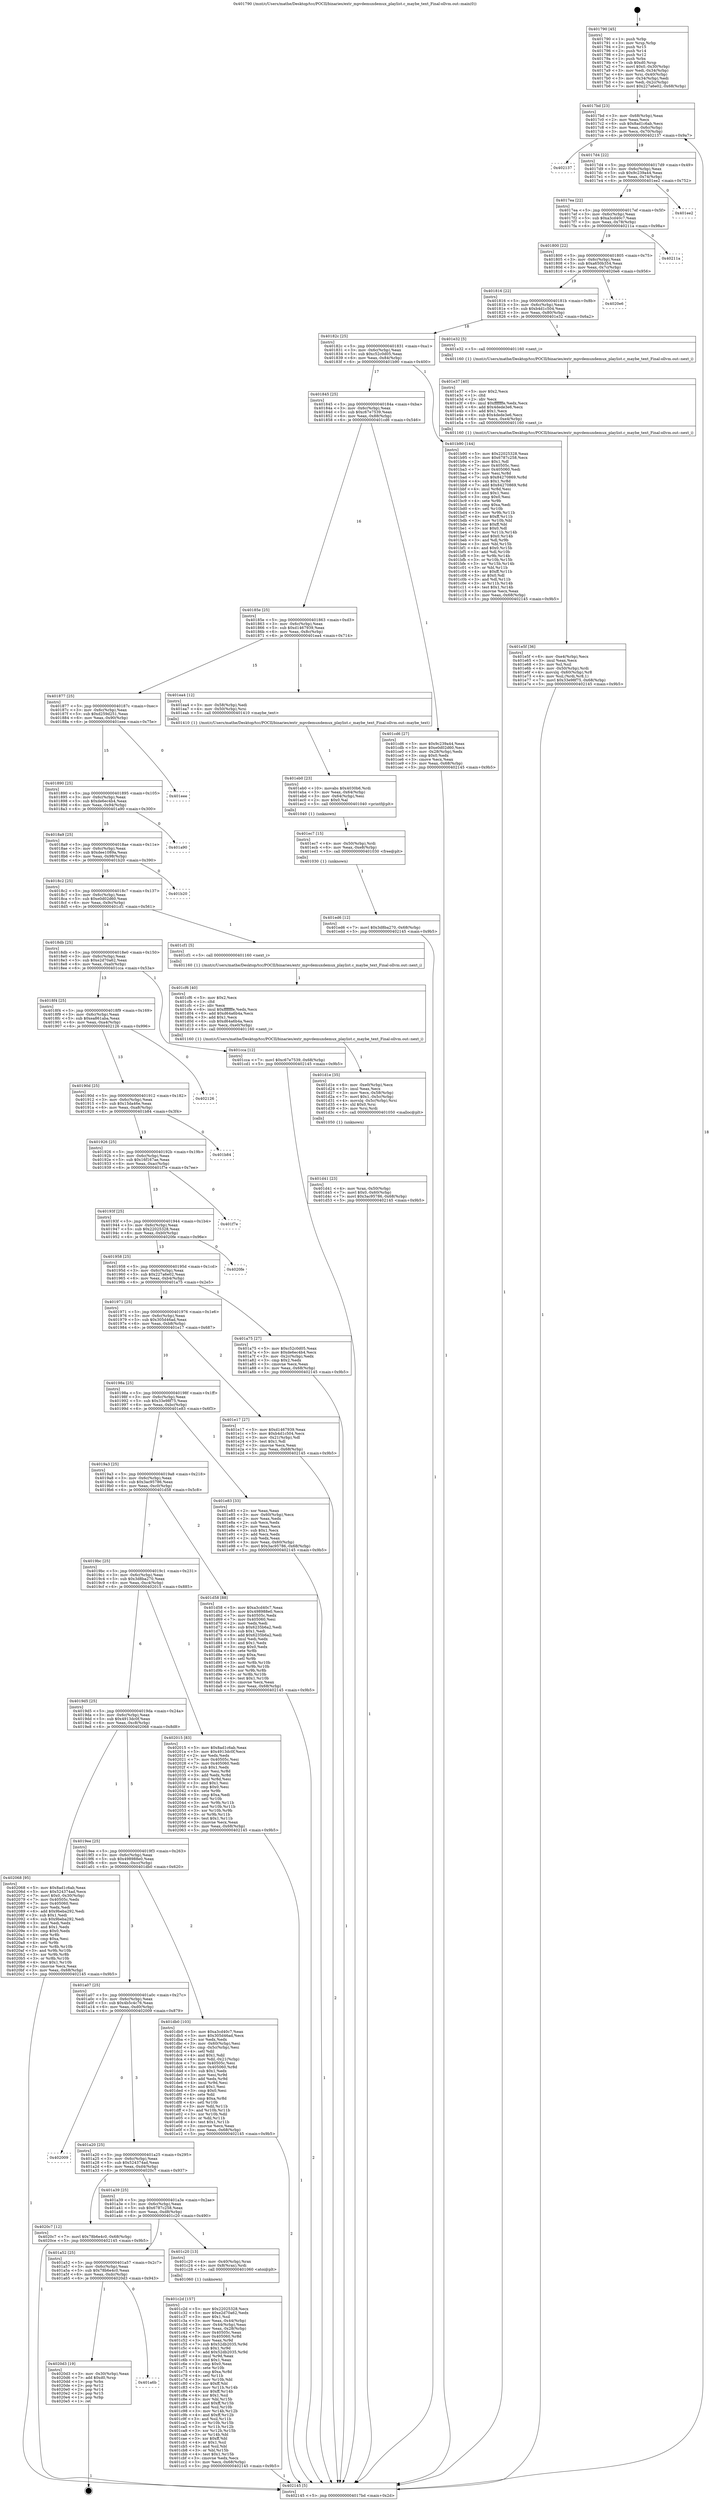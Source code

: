digraph "0x401790" {
  label = "0x401790 (/mnt/c/Users/mathe/Desktop/tcc/POCII/binaries/extr_mpvdemuxdemux_playlist.c_maybe_text_Final-ollvm.out::main(0))"
  labelloc = "t"
  node[shape=record]

  Entry [label="",width=0.3,height=0.3,shape=circle,fillcolor=black,style=filled]
  "0x4017bd" [label="{
     0x4017bd [23]\l
     | [instrs]\l
     &nbsp;&nbsp;0x4017bd \<+3\>: mov -0x68(%rbp),%eax\l
     &nbsp;&nbsp;0x4017c0 \<+2\>: mov %eax,%ecx\l
     &nbsp;&nbsp;0x4017c2 \<+6\>: sub $0x8ad1c6ab,%ecx\l
     &nbsp;&nbsp;0x4017c8 \<+3\>: mov %eax,-0x6c(%rbp)\l
     &nbsp;&nbsp;0x4017cb \<+3\>: mov %ecx,-0x70(%rbp)\l
     &nbsp;&nbsp;0x4017ce \<+6\>: je 0000000000402137 \<main+0x9a7\>\l
  }"]
  "0x402137" [label="{
     0x402137\l
  }", style=dashed]
  "0x4017d4" [label="{
     0x4017d4 [22]\l
     | [instrs]\l
     &nbsp;&nbsp;0x4017d4 \<+5\>: jmp 00000000004017d9 \<main+0x49\>\l
     &nbsp;&nbsp;0x4017d9 \<+3\>: mov -0x6c(%rbp),%eax\l
     &nbsp;&nbsp;0x4017dc \<+5\>: sub $0x9c239a44,%eax\l
     &nbsp;&nbsp;0x4017e1 \<+3\>: mov %eax,-0x74(%rbp)\l
     &nbsp;&nbsp;0x4017e4 \<+6\>: je 0000000000401ee2 \<main+0x752\>\l
  }"]
  Exit [label="",width=0.3,height=0.3,shape=circle,fillcolor=black,style=filled,peripheries=2]
  "0x401ee2" [label="{
     0x401ee2\l
  }", style=dashed]
  "0x4017ea" [label="{
     0x4017ea [22]\l
     | [instrs]\l
     &nbsp;&nbsp;0x4017ea \<+5\>: jmp 00000000004017ef \<main+0x5f\>\l
     &nbsp;&nbsp;0x4017ef \<+3\>: mov -0x6c(%rbp),%eax\l
     &nbsp;&nbsp;0x4017f2 \<+5\>: sub $0xa3cd40c7,%eax\l
     &nbsp;&nbsp;0x4017f7 \<+3\>: mov %eax,-0x78(%rbp)\l
     &nbsp;&nbsp;0x4017fa \<+6\>: je 000000000040211a \<main+0x98a\>\l
  }"]
  "0x401a6b" [label="{
     0x401a6b\l
  }", style=dashed]
  "0x40211a" [label="{
     0x40211a\l
  }", style=dashed]
  "0x401800" [label="{
     0x401800 [22]\l
     | [instrs]\l
     &nbsp;&nbsp;0x401800 \<+5\>: jmp 0000000000401805 \<main+0x75\>\l
     &nbsp;&nbsp;0x401805 \<+3\>: mov -0x6c(%rbp),%eax\l
     &nbsp;&nbsp;0x401808 \<+5\>: sub $0xa650b354,%eax\l
     &nbsp;&nbsp;0x40180d \<+3\>: mov %eax,-0x7c(%rbp)\l
     &nbsp;&nbsp;0x401810 \<+6\>: je 00000000004020e6 \<main+0x956\>\l
  }"]
  "0x4020d3" [label="{
     0x4020d3 [19]\l
     | [instrs]\l
     &nbsp;&nbsp;0x4020d3 \<+3\>: mov -0x30(%rbp),%eax\l
     &nbsp;&nbsp;0x4020d6 \<+7\>: add $0xd0,%rsp\l
     &nbsp;&nbsp;0x4020dd \<+1\>: pop %rbx\l
     &nbsp;&nbsp;0x4020de \<+2\>: pop %r12\l
     &nbsp;&nbsp;0x4020e0 \<+2\>: pop %r14\l
     &nbsp;&nbsp;0x4020e2 \<+2\>: pop %r15\l
     &nbsp;&nbsp;0x4020e4 \<+1\>: pop %rbp\l
     &nbsp;&nbsp;0x4020e5 \<+1\>: ret\l
  }"]
  "0x4020e6" [label="{
     0x4020e6\l
  }", style=dashed]
  "0x401816" [label="{
     0x401816 [22]\l
     | [instrs]\l
     &nbsp;&nbsp;0x401816 \<+5\>: jmp 000000000040181b \<main+0x8b\>\l
     &nbsp;&nbsp;0x40181b \<+3\>: mov -0x6c(%rbp),%eax\l
     &nbsp;&nbsp;0x40181e \<+5\>: sub $0xb4d1c504,%eax\l
     &nbsp;&nbsp;0x401823 \<+3\>: mov %eax,-0x80(%rbp)\l
     &nbsp;&nbsp;0x401826 \<+6\>: je 0000000000401e32 \<main+0x6a2\>\l
  }"]
  "0x401ed6" [label="{
     0x401ed6 [12]\l
     | [instrs]\l
     &nbsp;&nbsp;0x401ed6 \<+7\>: movl $0x3d8ba270,-0x68(%rbp)\l
     &nbsp;&nbsp;0x401edd \<+5\>: jmp 0000000000402145 \<main+0x9b5\>\l
  }"]
  "0x401e32" [label="{
     0x401e32 [5]\l
     | [instrs]\l
     &nbsp;&nbsp;0x401e32 \<+5\>: call 0000000000401160 \<next_i\>\l
     | [calls]\l
     &nbsp;&nbsp;0x401160 \{1\} (/mnt/c/Users/mathe/Desktop/tcc/POCII/binaries/extr_mpvdemuxdemux_playlist.c_maybe_text_Final-ollvm.out::next_i)\l
  }"]
  "0x40182c" [label="{
     0x40182c [25]\l
     | [instrs]\l
     &nbsp;&nbsp;0x40182c \<+5\>: jmp 0000000000401831 \<main+0xa1\>\l
     &nbsp;&nbsp;0x401831 \<+3\>: mov -0x6c(%rbp),%eax\l
     &nbsp;&nbsp;0x401834 \<+5\>: sub $0xc52c0d05,%eax\l
     &nbsp;&nbsp;0x401839 \<+6\>: mov %eax,-0x84(%rbp)\l
     &nbsp;&nbsp;0x40183f \<+6\>: je 0000000000401b90 \<main+0x400\>\l
  }"]
  "0x401ec7" [label="{
     0x401ec7 [15]\l
     | [instrs]\l
     &nbsp;&nbsp;0x401ec7 \<+4\>: mov -0x50(%rbp),%rdi\l
     &nbsp;&nbsp;0x401ecb \<+6\>: mov %eax,-0xe8(%rbp)\l
     &nbsp;&nbsp;0x401ed1 \<+5\>: call 0000000000401030 \<free@plt\>\l
     | [calls]\l
     &nbsp;&nbsp;0x401030 \{1\} (unknown)\l
  }"]
  "0x401b90" [label="{
     0x401b90 [144]\l
     | [instrs]\l
     &nbsp;&nbsp;0x401b90 \<+5\>: mov $0x22025328,%eax\l
     &nbsp;&nbsp;0x401b95 \<+5\>: mov $0x6787c258,%ecx\l
     &nbsp;&nbsp;0x401b9a \<+2\>: mov $0x1,%dl\l
     &nbsp;&nbsp;0x401b9c \<+7\>: mov 0x40505c,%esi\l
     &nbsp;&nbsp;0x401ba3 \<+7\>: mov 0x405060,%edi\l
     &nbsp;&nbsp;0x401baa \<+3\>: mov %esi,%r8d\l
     &nbsp;&nbsp;0x401bad \<+7\>: sub $0x84270869,%r8d\l
     &nbsp;&nbsp;0x401bb4 \<+4\>: sub $0x1,%r8d\l
     &nbsp;&nbsp;0x401bb8 \<+7\>: add $0x84270869,%r8d\l
     &nbsp;&nbsp;0x401bbf \<+4\>: imul %r8d,%esi\l
     &nbsp;&nbsp;0x401bc3 \<+3\>: and $0x1,%esi\l
     &nbsp;&nbsp;0x401bc6 \<+3\>: cmp $0x0,%esi\l
     &nbsp;&nbsp;0x401bc9 \<+4\>: sete %r9b\l
     &nbsp;&nbsp;0x401bcd \<+3\>: cmp $0xa,%edi\l
     &nbsp;&nbsp;0x401bd0 \<+4\>: setl %r10b\l
     &nbsp;&nbsp;0x401bd4 \<+3\>: mov %r9b,%r11b\l
     &nbsp;&nbsp;0x401bd7 \<+4\>: xor $0xff,%r11b\l
     &nbsp;&nbsp;0x401bdb \<+3\>: mov %r10b,%bl\l
     &nbsp;&nbsp;0x401bde \<+3\>: xor $0xff,%bl\l
     &nbsp;&nbsp;0x401be1 \<+3\>: xor $0x0,%dl\l
     &nbsp;&nbsp;0x401be4 \<+3\>: mov %r11b,%r14b\l
     &nbsp;&nbsp;0x401be7 \<+4\>: and $0x0,%r14b\l
     &nbsp;&nbsp;0x401beb \<+3\>: and %dl,%r9b\l
     &nbsp;&nbsp;0x401bee \<+3\>: mov %bl,%r15b\l
     &nbsp;&nbsp;0x401bf1 \<+4\>: and $0x0,%r15b\l
     &nbsp;&nbsp;0x401bf5 \<+3\>: and %dl,%r10b\l
     &nbsp;&nbsp;0x401bf8 \<+3\>: or %r9b,%r14b\l
     &nbsp;&nbsp;0x401bfb \<+3\>: or %r10b,%r15b\l
     &nbsp;&nbsp;0x401bfe \<+3\>: xor %r15b,%r14b\l
     &nbsp;&nbsp;0x401c01 \<+3\>: or %bl,%r11b\l
     &nbsp;&nbsp;0x401c04 \<+4\>: xor $0xff,%r11b\l
     &nbsp;&nbsp;0x401c08 \<+3\>: or $0x0,%dl\l
     &nbsp;&nbsp;0x401c0b \<+3\>: and %dl,%r11b\l
     &nbsp;&nbsp;0x401c0e \<+3\>: or %r11b,%r14b\l
     &nbsp;&nbsp;0x401c11 \<+4\>: test $0x1,%r14b\l
     &nbsp;&nbsp;0x401c15 \<+3\>: cmovne %ecx,%eax\l
     &nbsp;&nbsp;0x401c18 \<+3\>: mov %eax,-0x68(%rbp)\l
     &nbsp;&nbsp;0x401c1b \<+5\>: jmp 0000000000402145 \<main+0x9b5\>\l
  }"]
  "0x401845" [label="{
     0x401845 [25]\l
     | [instrs]\l
     &nbsp;&nbsp;0x401845 \<+5\>: jmp 000000000040184a \<main+0xba\>\l
     &nbsp;&nbsp;0x40184a \<+3\>: mov -0x6c(%rbp),%eax\l
     &nbsp;&nbsp;0x40184d \<+5\>: sub $0xc67e7539,%eax\l
     &nbsp;&nbsp;0x401852 \<+6\>: mov %eax,-0x88(%rbp)\l
     &nbsp;&nbsp;0x401858 \<+6\>: je 0000000000401cd6 \<main+0x546\>\l
  }"]
  "0x401eb0" [label="{
     0x401eb0 [23]\l
     | [instrs]\l
     &nbsp;&nbsp;0x401eb0 \<+10\>: movabs $0x4030b6,%rdi\l
     &nbsp;&nbsp;0x401eba \<+3\>: mov %eax,-0x64(%rbp)\l
     &nbsp;&nbsp;0x401ebd \<+3\>: mov -0x64(%rbp),%esi\l
     &nbsp;&nbsp;0x401ec0 \<+2\>: mov $0x0,%al\l
     &nbsp;&nbsp;0x401ec2 \<+5\>: call 0000000000401040 \<printf@plt\>\l
     | [calls]\l
     &nbsp;&nbsp;0x401040 \{1\} (unknown)\l
  }"]
  "0x401cd6" [label="{
     0x401cd6 [27]\l
     | [instrs]\l
     &nbsp;&nbsp;0x401cd6 \<+5\>: mov $0x9c239a44,%eax\l
     &nbsp;&nbsp;0x401cdb \<+5\>: mov $0xe0d02d60,%ecx\l
     &nbsp;&nbsp;0x401ce0 \<+3\>: mov -0x28(%rbp),%edx\l
     &nbsp;&nbsp;0x401ce3 \<+3\>: cmp $0x0,%edx\l
     &nbsp;&nbsp;0x401ce6 \<+3\>: cmove %ecx,%eax\l
     &nbsp;&nbsp;0x401ce9 \<+3\>: mov %eax,-0x68(%rbp)\l
     &nbsp;&nbsp;0x401cec \<+5\>: jmp 0000000000402145 \<main+0x9b5\>\l
  }"]
  "0x40185e" [label="{
     0x40185e [25]\l
     | [instrs]\l
     &nbsp;&nbsp;0x40185e \<+5\>: jmp 0000000000401863 \<main+0xd3\>\l
     &nbsp;&nbsp;0x401863 \<+3\>: mov -0x6c(%rbp),%eax\l
     &nbsp;&nbsp;0x401866 \<+5\>: sub $0xd1467939,%eax\l
     &nbsp;&nbsp;0x40186b \<+6\>: mov %eax,-0x8c(%rbp)\l
     &nbsp;&nbsp;0x401871 \<+6\>: je 0000000000401ea4 \<main+0x714\>\l
  }"]
  "0x401e5f" [label="{
     0x401e5f [36]\l
     | [instrs]\l
     &nbsp;&nbsp;0x401e5f \<+6\>: mov -0xe4(%rbp),%ecx\l
     &nbsp;&nbsp;0x401e65 \<+3\>: imul %eax,%ecx\l
     &nbsp;&nbsp;0x401e68 \<+3\>: mov %cl,%sil\l
     &nbsp;&nbsp;0x401e6b \<+4\>: mov -0x50(%rbp),%rdi\l
     &nbsp;&nbsp;0x401e6f \<+4\>: movslq -0x60(%rbp),%r8\l
     &nbsp;&nbsp;0x401e73 \<+4\>: mov %sil,(%rdi,%r8,1)\l
     &nbsp;&nbsp;0x401e77 \<+7\>: movl $0x33e98f75,-0x68(%rbp)\l
     &nbsp;&nbsp;0x401e7e \<+5\>: jmp 0000000000402145 \<main+0x9b5\>\l
  }"]
  "0x401ea4" [label="{
     0x401ea4 [12]\l
     | [instrs]\l
     &nbsp;&nbsp;0x401ea4 \<+3\>: mov -0x58(%rbp),%edi\l
     &nbsp;&nbsp;0x401ea7 \<+4\>: mov -0x50(%rbp),%rsi\l
     &nbsp;&nbsp;0x401eab \<+5\>: call 0000000000401410 \<maybe_text\>\l
     | [calls]\l
     &nbsp;&nbsp;0x401410 \{1\} (/mnt/c/Users/mathe/Desktop/tcc/POCII/binaries/extr_mpvdemuxdemux_playlist.c_maybe_text_Final-ollvm.out::maybe_text)\l
  }"]
  "0x401877" [label="{
     0x401877 [25]\l
     | [instrs]\l
     &nbsp;&nbsp;0x401877 \<+5\>: jmp 000000000040187c \<main+0xec\>\l
     &nbsp;&nbsp;0x40187c \<+3\>: mov -0x6c(%rbp),%eax\l
     &nbsp;&nbsp;0x40187f \<+5\>: sub $0xd259d251,%eax\l
     &nbsp;&nbsp;0x401884 \<+6\>: mov %eax,-0x90(%rbp)\l
     &nbsp;&nbsp;0x40188a \<+6\>: je 0000000000401eee \<main+0x75e\>\l
  }"]
  "0x401e37" [label="{
     0x401e37 [40]\l
     | [instrs]\l
     &nbsp;&nbsp;0x401e37 \<+5\>: mov $0x2,%ecx\l
     &nbsp;&nbsp;0x401e3c \<+1\>: cltd\l
     &nbsp;&nbsp;0x401e3d \<+2\>: idiv %ecx\l
     &nbsp;&nbsp;0x401e3f \<+6\>: imul $0xfffffffe,%edx,%ecx\l
     &nbsp;&nbsp;0x401e45 \<+6\>: add $0x4dede3e6,%ecx\l
     &nbsp;&nbsp;0x401e4b \<+3\>: add $0x1,%ecx\l
     &nbsp;&nbsp;0x401e4e \<+6\>: sub $0x4dede3e6,%ecx\l
     &nbsp;&nbsp;0x401e54 \<+6\>: mov %ecx,-0xe4(%rbp)\l
     &nbsp;&nbsp;0x401e5a \<+5\>: call 0000000000401160 \<next_i\>\l
     | [calls]\l
     &nbsp;&nbsp;0x401160 \{1\} (/mnt/c/Users/mathe/Desktop/tcc/POCII/binaries/extr_mpvdemuxdemux_playlist.c_maybe_text_Final-ollvm.out::next_i)\l
  }"]
  "0x401eee" [label="{
     0x401eee\l
  }", style=dashed]
  "0x401890" [label="{
     0x401890 [25]\l
     | [instrs]\l
     &nbsp;&nbsp;0x401890 \<+5\>: jmp 0000000000401895 \<main+0x105\>\l
     &nbsp;&nbsp;0x401895 \<+3\>: mov -0x6c(%rbp),%eax\l
     &nbsp;&nbsp;0x401898 \<+5\>: sub $0xde6ec4b4,%eax\l
     &nbsp;&nbsp;0x40189d \<+6\>: mov %eax,-0x94(%rbp)\l
     &nbsp;&nbsp;0x4018a3 \<+6\>: je 0000000000401a90 \<main+0x300\>\l
  }"]
  "0x401d41" [label="{
     0x401d41 [23]\l
     | [instrs]\l
     &nbsp;&nbsp;0x401d41 \<+4\>: mov %rax,-0x50(%rbp)\l
     &nbsp;&nbsp;0x401d45 \<+7\>: movl $0x0,-0x60(%rbp)\l
     &nbsp;&nbsp;0x401d4c \<+7\>: movl $0x3ac95786,-0x68(%rbp)\l
     &nbsp;&nbsp;0x401d53 \<+5\>: jmp 0000000000402145 \<main+0x9b5\>\l
  }"]
  "0x401a90" [label="{
     0x401a90\l
  }", style=dashed]
  "0x4018a9" [label="{
     0x4018a9 [25]\l
     | [instrs]\l
     &nbsp;&nbsp;0x4018a9 \<+5\>: jmp 00000000004018ae \<main+0x11e\>\l
     &nbsp;&nbsp;0x4018ae \<+3\>: mov -0x6c(%rbp),%eax\l
     &nbsp;&nbsp;0x4018b1 \<+5\>: sub $0xdee1089a,%eax\l
     &nbsp;&nbsp;0x4018b6 \<+6\>: mov %eax,-0x98(%rbp)\l
     &nbsp;&nbsp;0x4018bc \<+6\>: je 0000000000401b20 \<main+0x390\>\l
  }"]
  "0x401d1e" [label="{
     0x401d1e [35]\l
     | [instrs]\l
     &nbsp;&nbsp;0x401d1e \<+6\>: mov -0xe0(%rbp),%ecx\l
     &nbsp;&nbsp;0x401d24 \<+3\>: imul %eax,%ecx\l
     &nbsp;&nbsp;0x401d27 \<+3\>: mov %ecx,-0x58(%rbp)\l
     &nbsp;&nbsp;0x401d2a \<+7\>: movl $0x1,-0x5c(%rbp)\l
     &nbsp;&nbsp;0x401d31 \<+4\>: movslq -0x5c(%rbp),%rsi\l
     &nbsp;&nbsp;0x401d35 \<+4\>: shl $0x0,%rsi\l
     &nbsp;&nbsp;0x401d39 \<+3\>: mov %rsi,%rdi\l
     &nbsp;&nbsp;0x401d3c \<+5\>: call 0000000000401050 \<malloc@plt\>\l
     | [calls]\l
     &nbsp;&nbsp;0x401050 \{1\} (unknown)\l
  }"]
  "0x401b20" [label="{
     0x401b20\l
  }", style=dashed]
  "0x4018c2" [label="{
     0x4018c2 [25]\l
     | [instrs]\l
     &nbsp;&nbsp;0x4018c2 \<+5\>: jmp 00000000004018c7 \<main+0x137\>\l
     &nbsp;&nbsp;0x4018c7 \<+3\>: mov -0x6c(%rbp),%eax\l
     &nbsp;&nbsp;0x4018ca \<+5\>: sub $0xe0d02d60,%eax\l
     &nbsp;&nbsp;0x4018cf \<+6\>: mov %eax,-0x9c(%rbp)\l
     &nbsp;&nbsp;0x4018d5 \<+6\>: je 0000000000401cf1 \<main+0x561\>\l
  }"]
  "0x401cf6" [label="{
     0x401cf6 [40]\l
     | [instrs]\l
     &nbsp;&nbsp;0x401cf6 \<+5\>: mov $0x2,%ecx\l
     &nbsp;&nbsp;0x401cfb \<+1\>: cltd\l
     &nbsp;&nbsp;0x401cfc \<+2\>: idiv %ecx\l
     &nbsp;&nbsp;0x401cfe \<+6\>: imul $0xfffffffe,%edx,%ecx\l
     &nbsp;&nbsp;0x401d04 \<+6\>: add $0xd64a6b4a,%ecx\l
     &nbsp;&nbsp;0x401d0a \<+3\>: add $0x1,%ecx\l
     &nbsp;&nbsp;0x401d0d \<+6\>: sub $0xd64a6b4a,%ecx\l
     &nbsp;&nbsp;0x401d13 \<+6\>: mov %ecx,-0xe0(%rbp)\l
     &nbsp;&nbsp;0x401d19 \<+5\>: call 0000000000401160 \<next_i\>\l
     | [calls]\l
     &nbsp;&nbsp;0x401160 \{1\} (/mnt/c/Users/mathe/Desktop/tcc/POCII/binaries/extr_mpvdemuxdemux_playlist.c_maybe_text_Final-ollvm.out::next_i)\l
  }"]
  "0x401cf1" [label="{
     0x401cf1 [5]\l
     | [instrs]\l
     &nbsp;&nbsp;0x401cf1 \<+5\>: call 0000000000401160 \<next_i\>\l
     | [calls]\l
     &nbsp;&nbsp;0x401160 \{1\} (/mnt/c/Users/mathe/Desktop/tcc/POCII/binaries/extr_mpvdemuxdemux_playlist.c_maybe_text_Final-ollvm.out::next_i)\l
  }"]
  "0x4018db" [label="{
     0x4018db [25]\l
     | [instrs]\l
     &nbsp;&nbsp;0x4018db \<+5\>: jmp 00000000004018e0 \<main+0x150\>\l
     &nbsp;&nbsp;0x4018e0 \<+3\>: mov -0x6c(%rbp),%eax\l
     &nbsp;&nbsp;0x4018e3 \<+5\>: sub $0xe2d70a62,%eax\l
     &nbsp;&nbsp;0x4018e8 \<+6\>: mov %eax,-0xa0(%rbp)\l
     &nbsp;&nbsp;0x4018ee \<+6\>: je 0000000000401cca \<main+0x53a\>\l
  }"]
  "0x401c2d" [label="{
     0x401c2d [157]\l
     | [instrs]\l
     &nbsp;&nbsp;0x401c2d \<+5\>: mov $0x22025328,%ecx\l
     &nbsp;&nbsp;0x401c32 \<+5\>: mov $0xe2d70a62,%edx\l
     &nbsp;&nbsp;0x401c37 \<+3\>: mov $0x1,%sil\l
     &nbsp;&nbsp;0x401c3a \<+3\>: mov %eax,-0x44(%rbp)\l
     &nbsp;&nbsp;0x401c3d \<+3\>: mov -0x44(%rbp),%eax\l
     &nbsp;&nbsp;0x401c40 \<+3\>: mov %eax,-0x28(%rbp)\l
     &nbsp;&nbsp;0x401c43 \<+7\>: mov 0x40505c,%eax\l
     &nbsp;&nbsp;0x401c4a \<+8\>: mov 0x405060,%r8d\l
     &nbsp;&nbsp;0x401c52 \<+3\>: mov %eax,%r9d\l
     &nbsp;&nbsp;0x401c55 \<+7\>: sub $0x52db2035,%r9d\l
     &nbsp;&nbsp;0x401c5c \<+4\>: sub $0x1,%r9d\l
     &nbsp;&nbsp;0x401c60 \<+7\>: add $0x52db2035,%r9d\l
     &nbsp;&nbsp;0x401c67 \<+4\>: imul %r9d,%eax\l
     &nbsp;&nbsp;0x401c6b \<+3\>: and $0x1,%eax\l
     &nbsp;&nbsp;0x401c6e \<+3\>: cmp $0x0,%eax\l
     &nbsp;&nbsp;0x401c71 \<+4\>: sete %r10b\l
     &nbsp;&nbsp;0x401c75 \<+4\>: cmp $0xa,%r8d\l
     &nbsp;&nbsp;0x401c79 \<+4\>: setl %r11b\l
     &nbsp;&nbsp;0x401c7d \<+3\>: mov %r10b,%bl\l
     &nbsp;&nbsp;0x401c80 \<+3\>: xor $0xff,%bl\l
     &nbsp;&nbsp;0x401c83 \<+3\>: mov %r11b,%r14b\l
     &nbsp;&nbsp;0x401c86 \<+4\>: xor $0xff,%r14b\l
     &nbsp;&nbsp;0x401c8a \<+4\>: xor $0x1,%sil\l
     &nbsp;&nbsp;0x401c8e \<+3\>: mov %bl,%r15b\l
     &nbsp;&nbsp;0x401c91 \<+4\>: and $0xff,%r15b\l
     &nbsp;&nbsp;0x401c95 \<+3\>: and %sil,%r10b\l
     &nbsp;&nbsp;0x401c98 \<+3\>: mov %r14b,%r12b\l
     &nbsp;&nbsp;0x401c9b \<+4\>: and $0xff,%r12b\l
     &nbsp;&nbsp;0x401c9f \<+3\>: and %sil,%r11b\l
     &nbsp;&nbsp;0x401ca2 \<+3\>: or %r10b,%r15b\l
     &nbsp;&nbsp;0x401ca5 \<+3\>: or %r11b,%r12b\l
     &nbsp;&nbsp;0x401ca8 \<+3\>: xor %r12b,%r15b\l
     &nbsp;&nbsp;0x401cab \<+3\>: or %r14b,%bl\l
     &nbsp;&nbsp;0x401cae \<+3\>: xor $0xff,%bl\l
     &nbsp;&nbsp;0x401cb1 \<+4\>: or $0x1,%sil\l
     &nbsp;&nbsp;0x401cb5 \<+3\>: and %sil,%bl\l
     &nbsp;&nbsp;0x401cb8 \<+3\>: or %bl,%r15b\l
     &nbsp;&nbsp;0x401cbb \<+4\>: test $0x1,%r15b\l
     &nbsp;&nbsp;0x401cbf \<+3\>: cmovne %edx,%ecx\l
     &nbsp;&nbsp;0x401cc2 \<+3\>: mov %ecx,-0x68(%rbp)\l
     &nbsp;&nbsp;0x401cc5 \<+5\>: jmp 0000000000402145 \<main+0x9b5\>\l
  }"]
  "0x401cca" [label="{
     0x401cca [12]\l
     | [instrs]\l
     &nbsp;&nbsp;0x401cca \<+7\>: movl $0xc67e7539,-0x68(%rbp)\l
     &nbsp;&nbsp;0x401cd1 \<+5\>: jmp 0000000000402145 \<main+0x9b5\>\l
  }"]
  "0x4018f4" [label="{
     0x4018f4 [25]\l
     | [instrs]\l
     &nbsp;&nbsp;0x4018f4 \<+5\>: jmp 00000000004018f9 \<main+0x169\>\l
     &nbsp;&nbsp;0x4018f9 \<+3\>: mov -0x6c(%rbp),%eax\l
     &nbsp;&nbsp;0x4018fc \<+5\>: sub $0xea861aba,%eax\l
     &nbsp;&nbsp;0x401901 \<+6\>: mov %eax,-0xa4(%rbp)\l
     &nbsp;&nbsp;0x401907 \<+6\>: je 0000000000402126 \<main+0x996\>\l
  }"]
  "0x401a52" [label="{
     0x401a52 [25]\l
     | [instrs]\l
     &nbsp;&nbsp;0x401a52 \<+5\>: jmp 0000000000401a57 \<main+0x2c7\>\l
     &nbsp;&nbsp;0x401a57 \<+3\>: mov -0x6c(%rbp),%eax\l
     &nbsp;&nbsp;0x401a5a \<+5\>: sub $0x78b6e4c0,%eax\l
     &nbsp;&nbsp;0x401a5f \<+6\>: mov %eax,-0xdc(%rbp)\l
     &nbsp;&nbsp;0x401a65 \<+6\>: je 00000000004020d3 \<main+0x943\>\l
  }"]
  "0x402126" [label="{
     0x402126\l
  }", style=dashed]
  "0x40190d" [label="{
     0x40190d [25]\l
     | [instrs]\l
     &nbsp;&nbsp;0x40190d \<+5\>: jmp 0000000000401912 \<main+0x182\>\l
     &nbsp;&nbsp;0x401912 \<+3\>: mov -0x6c(%rbp),%eax\l
     &nbsp;&nbsp;0x401915 \<+5\>: sub $0x15da46e,%eax\l
     &nbsp;&nbsp;0x40191a \<+6\>: mov %eax,-0xa8(%rbp)\l
     &nbsp;&nbsp;0x401920 \<+6\>: je 0000000000401b84 \<main+0x3f4\>\l
  }"]
  "0x401c20" [label="{
     0x401c20 [13]\l
     | [instrs]\l
     &nbsp;&nbsp;0x401c20 \<+4\>: mov -0x40(%rbp),%rax\l
     &nbsp;&nbsp;0x401c24 \<+4\>: mov 0x8(%rax),%rdi\l
     &nbsp;&nbsp;0x401c28 \<+5\>: call 0000000000401060 \<atoi@plt\>\l
     | [calls]\l
     &nbsp;&nbsp;0x401060 \{1\} (unknown)\l
  }"]
  "0x401b84" [label="{
     0x401b84\l
  }", style=dashed]
  "0x401926" [label="{
     0x401926 [25]\l
     | [instrs]\l
     &nbsp;&nbsp;0x401926 \<+5\>: jmp 000000000040192b \<main+0x19b\>\l
     &nbsp;&nbsp;0x40192b \<+3\>: mov -0x6c(%rbp),%eax\l
     &nbsp;&nbsp;0x40192e \<+5\>: sub $0x16f167ae,%eax\l
     &nbsp;&nbsp;0x401933 \<+6\>: mov %eax,-0xac(%rbp)\l
     &nbsp;&nbsp;0x401939 \<+6\>: je 0000000000401f7e \<main+0x7ee\>\l
  }"]
  "0x401a39" [label="{
     0x401a39 [25]\l
     | [instrs]\l
     &nbsp;&nbsp;0x401a39 \<+5\>: jmp 0000000000401a3e \<main+0x2ae\>\l
     &nbsp;&nbsp;0x401a3e \<+3\>: mov -0x6c(%rbp),%eax\l
     &nbsp;&nbsp;0x401a41 \<+5\>: sub $0x6787c258,%eax\l
     &nbsp;&nbsp;0x401a46 \<+6\>: mov %eax,-0xd8(%rbp)\l
     &nbsp;&nbsp;0x401a4c \<+6\>: je 0000000000401c20 \<main+0x490\>\l
  }"]
  "0x401f7e" [label="{
     0x401f7e\l
  }", style=dashed]
  "0x40193f" [label="{
     0x40193f [25]\l
     | [instrs]\l
     &nbsp;&nbsp;0x40193f \<+5\>: jmp 0000000000401944 \<main+0x1b4\>\l
     &nbsp;&nbsp;0x401944 \<+3\>: mov -0x6c(%rbp),%eax\l
     &nbsp;&nbsp;0x401947 \<+5\>: sub $0x22025328,%eax\l
     &nbsp;&nbsp;0x40194c \<+6\>: mov %eax,-0xb0(%rbp)\l
     &nbsp;&nbsp;0x401952 \<+6\>: je 00000000004020fe \<main+0x96e\>\l
  }"]
  "0x4020c7" [label="{
     0x4020c7 [12]\l
     | [instrs]\l
     &nbsp;&nbsp;0x4020c7 \<+7\>: movl $0x78b6e4c0,-0x68(%rbp)\l
     &nbsp;&nbsp;0x4020ce \<+5\>: jmp 0000000000402145 \<main+0x9b5\>\l
  }"]
  "0x4020fe" [label="{
     0x4020fe\l
  }", style=dashed]
  "0x401958" [label="{
     0x401958 [25]\l
     | [instrs]\l
     &nbsp;&nbsp;0x401958 \<+5\>: jmp 000000000040195d \<main+0x1cd\>\l
     &nbsp;&nbsp;0x40195d \<+3\>: mov -0x6c(%rbp),%eax\l
     &nbsp;&nbsp;0x401960 \<+5\>: sub $0x227a6e02,%eax\l
     &nbsp;&nbsp;0x401965 \<+6\>: mov %eax,-0xb4(%rbp)\l
     &nbsp;&nbsp;0x40196b \<+6\>: je 0000000000401a75 \<main+0x2e5\>\l
  }"]
  "0x401a20" [label="{
     0x401a20 [25]\l
     | [instrs]\l
     &nbsp;&nbsp;0x401a20 \<+5\>: jmp 0000000000401a25 \<main+0x295\>\l
     &nbsp;&nbsp;0x401a25 \<+3\>: mov -0x6c(%rbp),%eax\l
     &nbsp;&nbsp;0x401a28 \<+5\>: sub $0x524374ad,%eax\l
     &nbsp;&nbsp;0x401a2d \<+6\>: mov %eax,-0xd4(%rbp)\l
     &nbsp;&nbsp;0x401a33 \<+6\>: je 00000000004020c7 \<main+0x937\>\l
  }"]
  "0x401a75" [label="{
     0x401a75 [27]\l
     | [instrs]\l
     &nbsp;&nbsp;0x401a75 \<+5\>: mov $0xc52c0d05,%eax\l
     &nbsp;&nbsp;0x401a7a \<+5\>: mov $0xde6ec4b4,%ecx\l
     &nbsp;&nbsp;0x401a7f \<+3\>: mov -0x2c(%rbp),%edx\l
     &nbsp;&nbsp;0x401a82 \<+3\>: cmp $0x2,%edx\l
     &nbsp;&nbsp;0x401a85 \<+3\>: cmovne %ecx,%eax\l
     &nbsp;&nbsp;0x401a88 \<+3\>: mov %eax,-0x68(%rbp)\l
     &nbsp;&nbsp;0x401a8b \<+5\>: jmp 0000000000402145 \<main+0x9b5\>\l
  }"]
  "0x401971" [label="{
     0x401971 [25]\l
     | [instrs]\l
     &nbsp;&nbsp;0x401971 \<+5\>: jmp 0000000000401976 \<main+0x1e6\>\l
     &nbsp;&nbsp;0x401976 \<+3\>: mov -0x6c(%rbp),%eax\l
     &nbsp;&nbsp;0x401979 \<+5\>: sub $0x305d46ad,%eax\l
     &nbsp;&nbsp;0x40197e \<+6\>: mov %eax,-0xb8(%rbp)\l
     &nbsp;&nbsp;0x401984 \<+6\>: je 0000000000401e17 \<main+0x687\>\l
  }"]
  "0x402145" [label="{
     0x402145 [5]\l
     | [instrs]\l
     &nbsp;&nbsp;0x402145 \<+5\>: jmp 00000000004017bd \<main+0x2d\>\l
  }"]
  "0x401790" [label="{
     0x401790 [45]\l
     | [instrs]\l
     &nbsp;&nbsp;0x401790 \<+1\>: push %rbp\l
     &nbsp;&nbsp;0x401791 \<+3\>: mov %rsp,%rbp\l
     &nbsp;&nbsp;0x401794 \<+2\>: push %r15\l
     &nbsp;&nbsp;0x401796 \<+2\>: push %r14\l
     &nbsp;&nbsp;0x401798 \<+2\>: push %r12\l
     &nbsp;&nbsp;0x40179a \<+1\>: push %rbx\l
     &nbsp;&nbsp;0x40179b \<+7\>: sub $0xd0,%rsp\l
     &nbsp;&nbsp;0x4017a2 \<+7\>: movl $0x0,-0x30(%rbp)\l
     &nbsp;&nbsp;0x4017a9 \<+3\>: mov %edi,-0x34(%rbp)\l
     &nbsp;&nbsp;0x4017ac \<+4\>: mov %rsi,-0x40(%rbp)\l
     &nbsp;&nbsp;0x4017b0 \<+3\>: mov -0x34(%rbp),%edi\l
     &nbsp;&nbsp;0x4017b3 \<+3\>: mov %edi,-0x2c(%rbp)\l
     &nbsp;&nbsp;0x4017b6 \<+7\>: movl $0x227a6e02,-0x68(%rbp)\l
  }"]
  "0x402009" [label="{
     0x402009\l
  }", style=dashed]
  "0x401e17" [label="{
     0x401e17 [27]\l
     | [instrs]\l
     &nbsp;&nbsp;0x401e17 \<+5\>: mov $0xd1467939,%eax\l
     &nbsp;&nbsp;0x401e1c \<+5\>: mov $0xb4d1c504,%ecx\l
     &nbsp;&nbsp;0x401e21 \<+3\>: mov -0x21(%rbp),%dl\l
     &nbsp;&nbsp;0x401e24 \<+3\>: test $0x1,%dl\l
     &nbsp;&nbsp;0x401e27 \<+3\>: cmovne %ecx,%eax\l
     &nbsp;&nbsp;0x401e2a \<+3\>: mov %eax,-0x68(%rbp)\l
     &nbsp;&nbsp;0x401e2d \<+5\>: jmp 0000000000402145 \<main+0x9b5\>\l
  }"]
  "0x40198a" [label="{
     0x40198a [25]\l
     | [instrs]\l
     &nbsp;&nbsp;0x40198a \<+5\>: jmp 000000000040198f \<main+0x1ff\>\l
     &nbsp;&nbsp;0x40198f \<+3\>: mov -0x6c(%rbp),%eax\l
     &nbsp;&nbsp;0x401992 \<+5\>: sub $0x33e98f75,%eax\l
     &nbsp;&nbsp;0x401997 \<+6\>: mov %eax,-0xbc(%rbp)\l
     &nbsp;&nbsp;0x40199d \<+6\>: je 0000000000401e83 \<main+0x6f3\>\l
  }"]
  "0x401a07" [label="{
     0x401a07 [25]\l
     | [instrs]\l
     &nbsp;&nbsp;0x401a07 \<+5\>: jmp 0000000000401a0c \<main+0x27c\>\l
     &nbsp;&nbsp;0x401a0c \<+3\>: mov -0x6c(%rbp),%eax\l
     &nbsp;&nbsp;0x401a0f \<+5\>: sub $0x4b5c4c76,%eax\l
     &nbsp;&nbsp;0x401a14 \<+6\>: mov %eax,-0xd0(%rbp)\l
     &nbsp;&nbsp;0x401a1a \<+6\>: je 0000000000402009 \<main+0x879\>\l
  }"]
  "0x401e83" [label="{
     0x401e83 [33]\l
     | [instrs]\l
     &nbsp;&nbsp;0x401e83 \<+2\>: xor %eax,%eax\l
     &nbsp;&nbsp;0x401e85 \<+3\>: mov -0x60(%rbp),%ecx\l
     &nbsp;&nbsp;0x401e88 \<+2\>: mov %eax,%edx\l
     &nbsp;&nbsp;0x401e8a \<+2\>: sub %ecx,%edx\l
     &nbsp;&nbsp;0x401e8c \<+2\>: mov %eax,%ecx\l
     &nbsp;&nbsp;0x401e8e \<+3\>: sub $0x1,%ecx\l
     &nbsp;&nbsp;0x401e91 \<+2\>: add %ecx,%edx\l
     &nbsp;&nbsp;0x401e93 \<+2\>: sub %edx,%eax\l
     &nbsp;&nbsp;0x401e95 \<+3\>: mov %eax,-0x60(%rbp)\l
     &nbsp;&nbsp;0x401e98 \<+7\>: movl $0x3ac95786,-0x68(%rbp)\l
     &nbsp;&nbsp;0x401e9f \<+5\>: jmp 0000000000402145 \<main+0x9b5\>\l
  }"]
  "0x4019a3" [label="{
     0x4019a3 [25]\l
     | [instrs]\l
     &nbsp;&nbsp;0x4019a3 \<+5\>: jmp 00000000004019a8 \<main+0x218\>\l
     &nbsp;&nbsp;0x4019a8 \<+3\>: mov -0x6c(%rbp),%eax\l
     &nbsp;&nbsp;0x4019ab \<+5\>: sub $0x3ac95786,%eax\l
     &nbsp;&nbsp;0x4019b0 \<+6\>: mov %eax,-0xc0(%rbp)\l
     &nbsp;&nbsp;0x4019b6 \<+6\>: je 0000000000401d58 \<main+0x5c8\>\l
  }"]
  "0x401db0" [label="{
     0x401db0 [103]\l
     | [instrs]\l
     &nbsp;&nbsp;0x401db0 \<+5\>: mov $0xa3cd40c7,%eax\l
     &nbsp;&nbsp;0x401db5 \<+5\>: mov $0x305d46ad,%ecx\l
     &nbsp;&nbsp;0x401dba \<+2\>: xor %edx,%edx\l
     &nbsp;&nbsp;0x401dbc \<+3\>: mov -0x60(%rbp),%esi\l
     &nbsp;&nbsp;0x401dbf \<+3\>: cmp -0x5c(%rbp),%esi\l
     &nbsp;&nbsp;0x401dc2 \<+4\>: setl %dil\l
     &nbsp;&nbsp;0x401dc6 \<+4\>: and $0x1,%dil\l
     &nbsp;&nbsp;0x401dca \<+4\>: mov %dil,-0x21(%rbp)\l
     &nbsp;&nbsp;0x401dce \<+7\>: mov 0x40505c,%esi\l
     &nbsp;&nbsp;0x401dd5 \<+8\>: mov 0x405060,%r8d\l
     &nbsp;&nbsp;0x401ddd \<+3\>: sub $0x1,%edx\l
     &nbsp;&nbsp;0x401de0 \<+3\>: mov %esi,%r9d\l
     &nbsp;&nbsp;0x401de3 \<+3\>: add %edx,%r9d\l
     &nbsp;&nbsp;0x401de6 \<+4\>: imul %r9d,%esi\l
     &nbsp;&nbsp;0x401dea \<+3\>: and $0x1,%esi\l
     &nbsp;&nbsp;0x401ded \<+3\>: cmp $0x0,%esi\l
     &nbsp;&nbsp;0x401df0 \<+4\>: sete %dil\l
     &nbsp;&nbsp;0x401df4 \<+4\>: cmp $0xa,%r8d\l
     &nbsp;&nbsp;0x401df8 \<+4\>: setl %r10b\l
     &nbsp;&nbsp;0x401dfc \<+3\>: mov %dil,%r11b\l
     &nbsp;&nbsp;0x401dff \<+3\>: and %r10b,%r11b\l
     &nbsp;&nbsp;0x401e02 \<+3\>: xor %r10b,%dil\l
     &nbsp;&nbsp;0x401e05 \<+3\>: or %dil,%r11b\l
     &nbsp;&nbsp;0x401e08 \<+4\>: test $0x1,%r11b\l
     &nbsp;&nbsp;0x401e0c \<+3\>: cmovne %ecx,%eax\l
     &nbsp;&nbsp;0x401e0f \<+3\>: mov %eax,-0x68(%rbp)\l
     &nbsp;&nbsp;0x401e12 \<+5\>: jmp 0000000000402145 \<main+0x9b5\>\l
  }"]
  "0x401d58" [label="{
     0x401d58 [88]\l
     | [instrs]\l
     &nbsp;&nbsp;0x401d58 \<+5\>: mov $0xa3cd40c7,%eax\l
     &nbsp;&nbsp;0x401d5d \<+5\>: mov $0x498988e0,%ecx\l
     &nbsp;&nbsp;0x401d62 \<+7\>: mov 0x40505c,%edx\l
     &nbsp;&nbsp;0x401d69 \<+7\>: mov 0x405060,%esi\l
     &nbsp;&nbsp;0x401d70 \<+2\>: mov %edx,%edi\l
     &nbsp;&nbsp;0x401d72 \<+6\>: sub $0x6235b6a2,%edi\l
     &nbsp;&nbsp;0x401d78 \<+3\>: sub $0x1,%edi\l
     &nbsp;&nbsp;0x401d7b \<+6\>: add $0x6235b6a2,%edi\l
     &nbsp;&nbsp;0x401d81 \<+3\>: imul %edi,%edx\l
     &nbsp;&nbsp;0x401d84 \<+3\>: and $0x1,%edx\l
     &nbsp;&nbsp;0x401d87 \<+3\>: cmp $0x0,%edx\l
     &nbsp;&nbsp;0x401d8a \<+4\>: sete %r8b\l
     &nbsp;&nbsp;0x401d8e \<+3\>: cmp $0xa,%esi\l
     &nbsp;&nbsp;0x401d91 \<+4\>: setl %r9b\l
     &nbsp;&nbsp;0x401d95 \<+3\>: mov %r8b,%r10b\l
     &nbsp;&nbsp;0x401d98 \<+3\>: and %r9b,%r10b\l
     &nbsp;&nbsp;0x401d9b \<+3\>: xor %r9b,%r8b\l
     &nbsp;&nbsp;0x401d9e \<+3\>: or %r8b,%r10b\l
     &nbsp;&nbsp;0x401da1 \<+4\>: test $0x1,%r10b\l
     &nbsp;&nbsp;0x401da5 \<+3\>: cmovne %ecx,%eax\l
     &nbsp;&nbsp;0x401da8 \<+3\>: mov %eax,-0x68(%rbp)\l
     &nbsp;&nbsp;0x401dab \<+5\>: jmp 0000000000402145 \<main+0x9b5\>\l
  }"]
  "0x4019bc" [label="{
     0x4019bc [25]\l
     | [instrs]\l
     &nbsp;&nbsp;0x4019bc \<+5\>: jmp 00000000004019c1 \<main+0x231\>\l
     &nbsp;&nbsp;0x4019c1 \<+3\>: mov -0x6c(%rbp),%eax\l
     &nbsp;&nbsp;0x4019c4 \<+5\>: sub $0x3d8ba270,%eax\l
     &nbsp;&nbsp;0x4019c9 \<+6\>: mov %eax,-0xc4(%rbp)\l
     &nbsp;&nbsp;0x4019cf \<+6\>: je 0000000000402015 \<main+0x885\>\l
  }"]
  "0x4019ee" [label="{
     0x4019ee [25]\l
     | [instrs]\l
     &nbsp;&nbsp;0x4019ee \<+5\>: jmp 00000000004019f3 \<main+0x263\>\l
     &nbsp;&nbsp;0x4019f3 \<+3\>: mov -0x6c(%rbp),%eax\l
     &nbsp;&nbsp;0x4019f6 \<+5\>: sub $0x498988e0,%eax\l
     &nbsp;&nbsp;0x4019fb \<+6\>: mov %eax,-0xcc(%rbp)\l
     &nbsp;&nbsp;0x401a01 \<+6\>: je 0000000000401db0 \<main+0x620\>\l
  }"]
  "0x402015" [label="{
     0x402015 [83]\l
     | [instrs]\l
     &nbsp;&nbsp;0x402015 \<+5\>: mov $0x8ad1c6ab,%eax\l
     &nbsp;&nbsp;0x40201a \<+5\>: mov $0x4913dc0f,%ecx\l
     &nbsp;&nbsp;0x40201f \<+2\>: xor %edx,%edx\l
     &nbsp;&nbsp;0x402021 \<+7\>: mov 0x40505c,%esi\l
     &nbsp;&nbsp;0x402028 \<+7\>: mov 0x405060,%edi\l
     &nbsp;&nbsp;0x40202f \<+3\>: sub $0x1,%edx\l
     &nbsp;&nbsp;0x402032 \<+3\>: mov %esi,%r8d\l
     &nbsp;&nbsp;0x402035 \<+3\>: add %edx,%r8d\l
     &nbsp;&nbsp;0x402038 \<+4\>: imul %r8d,%esi\l
     &nbsp;&nbsp;0x40203c \<+3\>: and $0x1,%esi\l
     &nbsp;&nbsp;0x40203f \<+3\>: cmp $0x0,%esi\l
     &nbsp;&nbsp;0x402042 \<+4\>: sete %r9b\l
     &nbsp;&nbsp;0x402046 \<+3\>: cmp $0xa,%edi\l
     &nbsp;&nbsp;0x402049 \<+4\>: setl %r10b\l
     &nbsp;&nbsp;0x40204d \<+3\>: mov %r9b,%r11b\l
     &nbsp;&nbsp;0x402050 \<+3\>: and %r10b,%r11b\l
     &nbsp;&nbsp;0x402053 \<+3\>: xor %r10b,%r9b\l
     &nbsp;&nbsp;0x402056 \<+3\>: or %r9b,%r11b\l
     &nbsp;&nbsp;0x402059 \<+4\>: test $0x1,%r11b\l
     &nbsp;&nbsp;0x40205d \<+3\>: cmovne %ecx,%eax\l
     &nbsp;&nbsp;0x402060 \<+3\>: mov %eax,-0x68(%rbp)\l
     &nbsp;&nbsp;0x402063 \<+5\>: jmp 0000000000402145 \<main+0x9b5\>\l
  }"]
  "0x4019d5" [label="{
     0x4019d5 [25]\l
     | [instrs]\l
     &nbsp;&nbsp;0x4019d5 \<+5\>: jmp 00000000004019da \<main+0x24a\>\l
     &nbsp;&nbsp;0x4019da \<+3\>: mov -0x6c(%rbp),%eax\l
     &nbsp;&nbsp;0x4019dd \<+5\>: sub $0x4913dc0f,%eax\l
     &nbsp;&nbsp;0x4019e2 \<+6\>: mov %eax,-0xc8(%rbp)\l
     &nbsp;&nbsp;0x4019e8 \<+6\>: je 0000000000402068 \<main+0x8d8\>\l
  }"]
  "0x402068" [label="{
     0x402068 [95]\l
     | [instrs]\l
     &nbsp;&nbsp;0x402068 \<+5\>: mov $0x8ad1c6ab,%eax\l
     &nbsp;&nbsp;0x40206d \<+5\>: mov $0x524374ad,%ecx\l
     &nbsp;&nbsp;0x402072 \<+7\>: movl $0x0,-0x30(%rbp)\l
     &nbsp;&nbsp;0x402079 \<+7\>: mov 0x40505c,%edx\l
     &nbsp;&nbsp;0x402080 \<+7\>: mov 0x405060,%esi\l
     &nbsp;&nbsp;0x402087 \<+2\>: mov %edx,%edi\l
     &nbsp;&nbsp;0x402089 \<+6\>: add $0x9beba292,%edi\l
     &nbsp;&nbsp;0x40208f \<+3\>: sub $0x1,%edi\l
     &nbsp;&nbsp;0x402092 \<+6\>: sub $0x9beba292,%edi\l
     &nbsp;&nbsp;0x402098 \<+3\>: imul %edi,%edx\l
     &nbsp;&nbsp;0x40209b \<+3\>: and $0x1,%edx\l
     &nbsp;&nbsp;0x40209e \<+3\>: cmp $0x0,%edx\l
     &nbsp;&nbsp;0x4020a1 \<+4\>: sete %r8b\l
     &nbsp;&nbsp;0x4020a5 \<+3\>: cmp $0xa,%esi\l
     &nbsp;&nbsp;0x4020a8 \<+4\>: setl %r9b\l
     &nbsp;&nbsp;0x4020ac \<+3\>: mov %r8b,%r10b\l
     &nbsp;&nbsp;0x4020af \<+3\>: and %r9b,%r10b\l
     &nbsp;&nbsp;0x4020b2 \<+3\>: xor %r9b,%r8b\l
     &nbsp;&nbsp;0x4020b5 \<+3\>: or %r8b,%r10b\l
     &nbsp;&nbsp;0x4020b8 \<+4\>: test $0x1,%r10b\l
     &nbsp;&nbsp;0x4020bc \<+3\>: cmovne %ecx,%eax\l
     &nbsp;&nbsp;0x4020bf \<+3\>: mov %eax,-0x68(%rbp)\l
     &nbsp;&nbsp;0x4020c2 \<+5\>: jmp 0000000000402145 \<main+0x9b5\>\l
  }"]
  Entry -> "0x401790" [label=" 1"]
  "0x4017bd" -> "0x402137" [label=" 0"]
  "0x4017bd" -> "0x4017d4" [label=" 19"]
  "0x4020d3" -> Exit [label=" 1"]
  "0x4017d4" -> "0x401ee2" [label=" 0"]
  "0x4017d4" -> "0x4017ea" [label=" 19"]
  "0x401a52" -> "0x401a6b" [label=" 0"]
  "0x4017ea" -> "0x40211a" [label=" 0"]
  "0x4017ea" -> "0x401800" [label=" 19"]
  "0x401a52" -> "0x4020d3" [label=" 1"]
  "0x401800" -> "0x4020e6" [label=" 0"]
  "0x401800" -> "0x401816" [label=" 19"]
  "0x4020c7" -> "0x402145" [label=" 1"]
  "0x401816" -> "0x401e32" [label=" 1"]
  "0x401816" -> "0x40182c" [label=" 18"]
  "0x402068" -> "0x402145" [label=" 1"]
  "0x40182c" -> "0x401b90" [label=" 1"]
  "0x40182c" -> "0x401845" [label=" 17"]
  "0x402015" -> "0x402145" [label=" 1"]
  "0x401845" -> "0x401cd6" [label=" 1"]
  "0x401845" -> "0x40185e" [label=" 16"]
  "0x401ed6" -> "0x402145" [label=" 1"]
  "0x40185e" -> "0x401ea4" [label=" 1"]
  "0x40185e" -> "0x401877" [label=" 15"]
  "0x401ec7" -> "0x401ed6" [label=" 1"]
  "0x401877" -> "0x401eee" [label=" 0"]
  "0x401877" -> "0x401890" [label=" 15"]
  "0x401eb0" -> "0x401ec7" [label=" 1"]
  "0x401890" -> "0x401a90" [label=" 0"]
  "0x401890" -> "0x4018a9" [label=" 15"]
  "0x401ea4" -> "0x401eb0" [label=" 1"]
  "0x4018a9" -> "0x401b20" [label=" 0"]
  "0x4018a9" -> "0x4018c2" [label=" 15"]
  "0x401e83" -> "0x402145" [label=" 1"]
  "0x4018c2" -> "0x401cf1" [label=" 1"]
  "0x4018c2" -> "0x4018db" [label=" 14"]
  "0x401e5f" -> "0x402145" [label=" 1"]
  "0x4018db" -> "0x401cca" [label=" 1"]
  "0x4018db" -> "0x4018f4" [label=" 13"]
  "0x401e37" -> "0x401e5f" [label=" 1"]
  "0x4018f4" -> "0x402126" [label=" 0"]
  "0x4018f4" -> "0x40190d" [label=" 13"]
  "0x401e32" -> "0x401e37" [label=" 1"]
  "0x40190d" -> "0x401b84" [label=" 0"]
  "0x40190d" -> "0x401926" [label=" 13"]
  "0x401e17" -> "0x402145" [label=" 2"]
  "0x401926" -> "0x401f7e" [label=" 0"]
  "0x401926" -> "0x40193f" [label=" 13"]
  "0x401d58" -> "0x402145" [label=" 2"]
  "0x40193f" -> "0x4020fe" [label=" 0"]
  "0x40193f" -> "0x401958" [label=" 13"]
  "0x401d41" -> "0x402145" [label=" 1"]
  "0x401958" -> "0x401a75" [label=" 1"]
  "0x401958" -> "0x401971" [label=" 12"]
  "0x401a75" -> "0x402145" [label=" 1"]
  "0x401790" -> "0x4017bd" [label=" 1"]
  "0x402145" -> "0x4017bd" [label=" 18"]
  "0x401b90" -> "0x402145" [label=" 1"]
  "0x401cf6" -> "0x401d1e" [label=" 1"]
  "0x401971" -> "0x401e17" [label=" 2"]
  "0x401971" -> "0x40198a" [label=" 10"]
  "0x401cf1" -> "0x401cf6" [label=" 1"]
  "0x40198a" -> "0x401e83" [label=" 1"]
  "0x40198a" -> "0x4019a3" [label=" 9"]
  "0x401cca" -> "0x402145" [label=" 1"]
  "0x4019a3" -> "0x401d58" [label=" 2"]
  "0x4019a3" -> "0x4019bc" [label=" 7"]
  "0x401c2d" -> "0x402145" [label=" 1"]
  "0x4019bc" -> "0x402015" [label=" 1"]
  "0x4019bc" -> "0x4019d5" [label=" 6"]
  "0x401a39" -> "0x401a52" [label=" 1"]
  "0x4019d5" -> "0x402068" [label=" 1"]
  "0x4019d5" -> "0x4019ee" [label=" 5"]
  "0x401c20" -> "0x401c2d" [label=" 1"]
  "0x4019ee" -> "0x401db0" [label=" 2"]
  "0x4019ee" -> "0x401a07" [label=" 3"]
  "0x401cd6" -> "0x402145" [label=" 1"]
  "0x401a07" -> "0x402009" [label=" 0"]
  "0x401a07" -> "0x401a20" [label=" 3"]
  "0x401d1e" -> "0x401d41" [label=" 1"]
  "0x401a20" -> "0x4020c7" [label=" 1"]
  "0x401a20" -> "0x401a39" [label=" 2"]
  "0x401db0" -> "0x402145" [label=" 2"]
  "0x401a39" -> "0x401c20" [label=" 1"]
}
